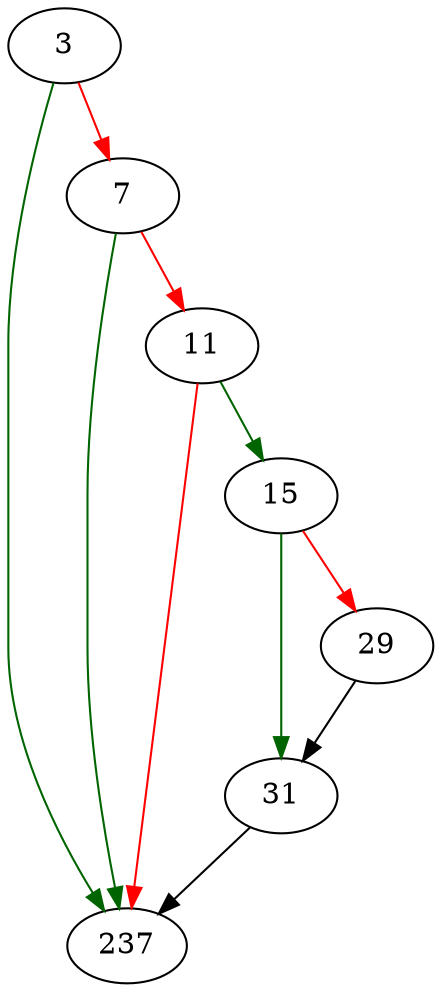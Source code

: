 strict digraph "blake2b_final" {
	// Node definitions.
	3 [entry=true];
	237;
	7;
	11;
	15;
	31;
	29;

	// Edge definitions.
	3 -> 237 [
		color=darkgreen
		cond=true
	];
	3 -> 7 [
		color=red
		cond=false
	];
	7 -> 237 [
		color=darkgreen
		cond=true
	];
	7 -> 11 [
		color=red
		cond=false
	];
	11 -> 237 [
		color=red
		cond=false
	];
	11 -> 15 [
		color=darkgreen
		cond=true
	];
	15 -> 31 [
		color=darkgreen
		cond=true
	];
	15 -> 29 [
		color=red
		cond=false
	];
	31 -> 237;
	29 -> 31;
}